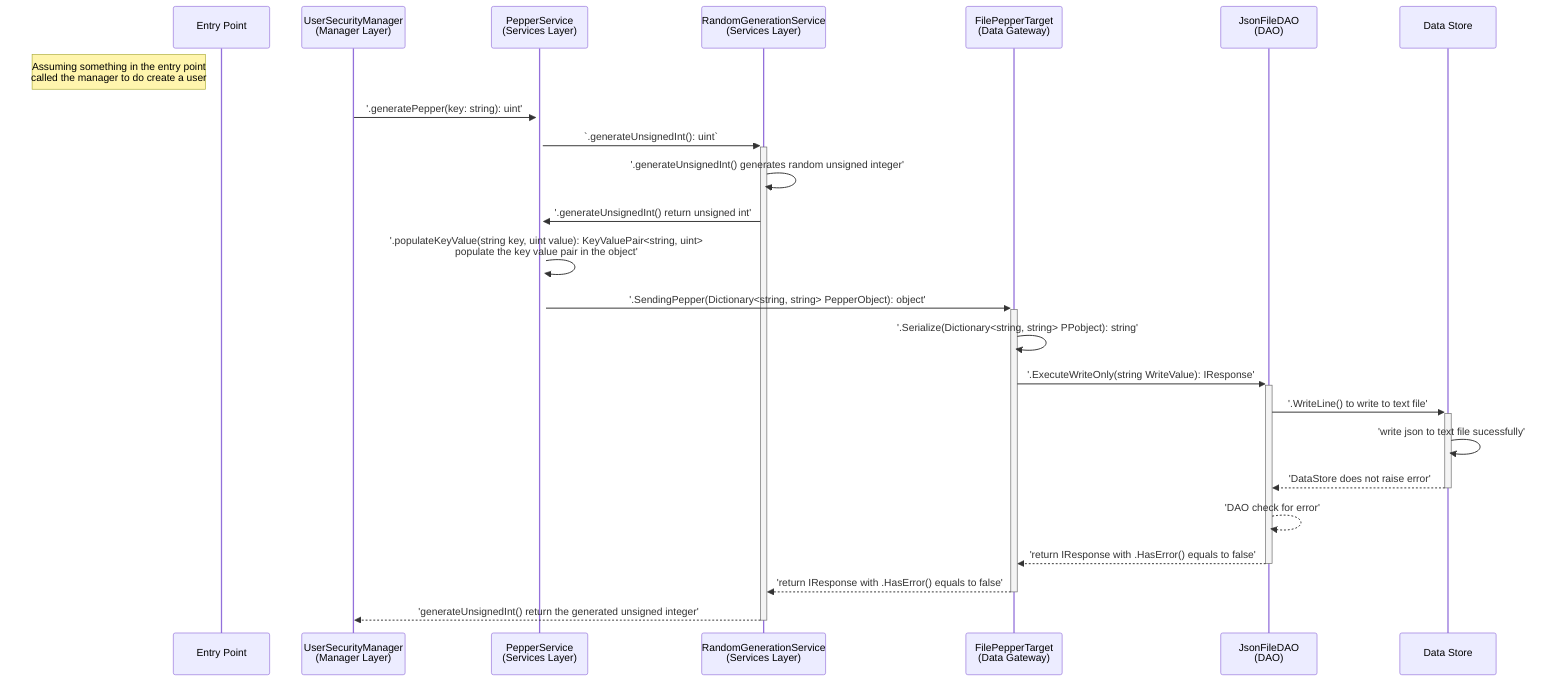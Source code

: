 sequenceDiagram
participant e as Entry Point
participant usm as UserSecurityManager<br>(Manager Layer)
participant pp as PepperService<br>(Services Layer)
participant uc as RandomGenerationService<br>(Services Layer)
participant dg as FilePepperTarget<br>(Data Gateway)
participant da as JsonFileDAO<br>(DAO)
participant ds as Data Store

Note Left of e: Assuming something in the entry point<br>called the manager to do create a user

usm->>+pp: '.generatePepper(key: string): uint'
pp->>+uc: `.generateUnsignedInt(): uint`
uc->>uc:'.generateUnsignedInt() generates random unsigned integer'
uc->>+pp: '.generateUnsignedInt() return unsigned int'
pp->>pp: '.populateKeyValue(string key, uint value): KeyValuePair<string, uint><br>populate the key value pair in the object'
pp->>+dg:'.SendingPepper(Dictionary<string, string>  PepperObject): object' 
dg->>dg: '.Serialize(Dictionary<string, string> PPobject): string'
dg->>+da: '.ExecuteWriteOnly(string WriteValue): IResponse'
da->>+ds: '.WriteLine() to write to text file'
ds->>ds: 'write json to text file sucessfully'
ds-->>-da: 'DataStore does not raise error'
da-->>da: 'DAO check for error'
da-->>-dg: 'return IResponse with .HasError() equals to false' 
dg-->>-uc: 'return IResponse with .HasError() equals to false'
uc-->>-usm: 'generateUnsignedInt() return the generated unsigned integer'